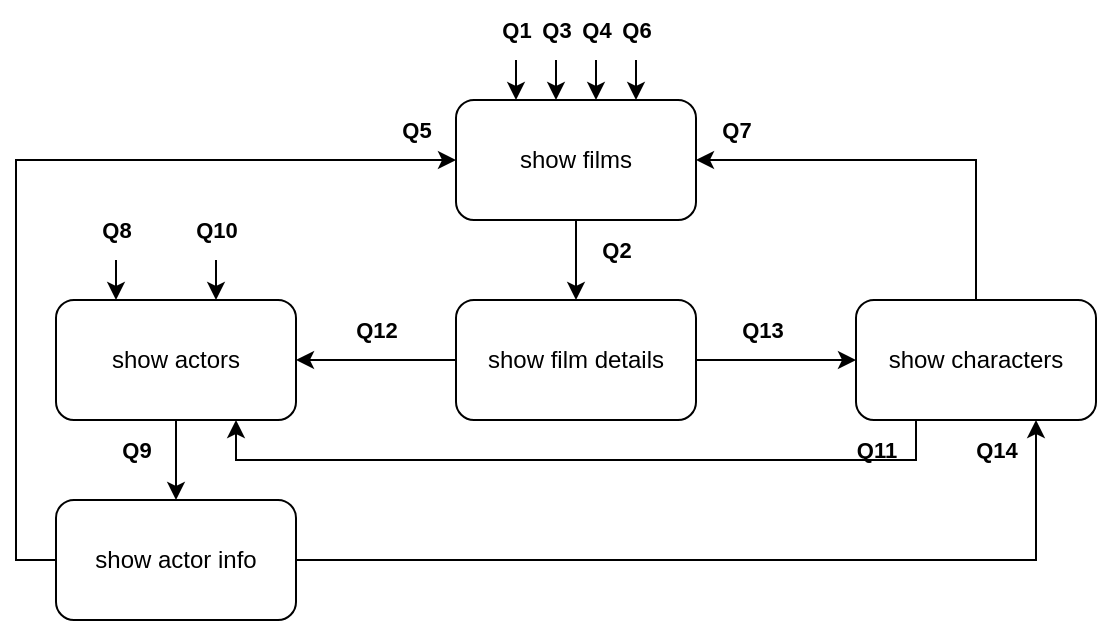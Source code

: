 <mxfile version="20.3.0" type="device"><diagram id="P9kW68YQo_gPH6YF6Wlc" name="Page-1"><mxGraphModel dx="763" dy="-562" grid="1" gridSize="10" guides="1" tooltips="1" connect="1" arrows="1" fold="1" page="1" pageScale="1" pageWidth="827" pageHeight="1169" math="0" shadow="0"><root><mxCell id="0"/><mxCell id="1" parent="0"/><mxCell id="HhvYhILBEAAHXskxw42h-65" value="show films" style="rounded=1;whiteSpace=wrap;html=1;" vertex="1" parent="1"><mxGeometry x="240" y="1240" width="120" height="60" as="geometry"/></mxCell><mxCell id="HhvYhILBEAAHXskxw42h-66" value="show film details" style="rounded=1;whiteSpace=wrap;html=1;" vertex="1" parent="1"><mxGeometry x="240" y="1340" width="120" height="60" as="geometry"/></mxCell><mxCell id="HhvYhILBEAAHXskxw42h-68" value="show characters" style="rounded=1;whiteSpace=wrap;html=1;" vertex="1" parent="1"><mxGeometry x="440" y="1340" width="120" height="60" as="geometry"/></mxCell><mxCell id="HhvYhILBEAAHXskxw42h-69" value="show actor info" style="rounded=1;whiteSpace=wrap;html=1;" vertex="1" parent="1"><mxGeometry x="40" y="1440" width="120" height="60" as="geometry"/></mxCell><mxCell id="HhvYhILBEAAHXskxw42h-70" value="" style="endArrow=classic;html=1;rounded=0;strokeWidth=1;fontSize=11;entryX=0;entryY=0.5;entryDx=0;entryDy=0;exitX=0;exitY=0.5;exitDx=0;exitDy=0;" edge="1" parent="1" source="HhvYhILBEAAHXskxw42h-69" target="HhvYhILBEAAHXskxw42h-65"><mxGeometry width="50" height="50" relative="1" as="geometry"><mxPoint x="90" y="1540" as="sourcePoint"/><mxPoint x="410" y="1410" as="targetPoint"/><Array as="points"><mxPoint x="20" y="1470"/><mxPoint x="20" y="1270"/></Array></mxGeometry></mxCell><mxCell id="HhvYhILBEAAHXskxw42h-73" value="Q2" style="text;html=1;align=center;verticalAlign=middle;resizable=0;points=[];autosize=1;strokeColor=none;fillColor=none;fontSize=11;fontStyle=1" vertex="1" parent="1"><mxGeometry x="300" y="1300" width="40" height="30" as="geometry"/></mxCell><mxCell id="HhvYhILBEAAHXskxw42h-74" value="" style="endArrow=classic;html=1;rounded=0;strokeWidth=1;fontSize=11;entryX=0.5;entryY=0;entryDx=0;entryDy=0;exitX=0.5;exitY=1;exitDx=0;exitDy=0;" edge="1" parent="1" source="HhvYhILBEAAHXskxw42h-65" target="HhvYhILBEAAHXskxw42h-66"><mxGeometry width="50" height="50" relative="1" as="geometry"><mxPoint x="390" y="1320" as="sourcePoint"/><mxPoint x="390" y="1350" as="targetPoint"/></mxGeometry></mxCell><mxCell id="HhvYhILBEAAHXskxw42h-79" value="Q5" style="text;html=1;align=center;verticalAlign=middle;resizable=0;points=[];autosize=1;strokeColor=none;fillColor=none;fontSize=11;fontStyle=1" vertex="1" parent="1"><mxGeometry x="200" y="1240" width="40" height="30" as="geometry"/></mxCell><mxCell id="HhvYhILBEAAHXskxw42h-82" value="Q7" style="text;html=1;align=center;verticalAlign=middle;resizable=0;points=[];autosize=1;strokeColor=none;fillColor=none;fontSize=11;fontStyle=1" vertex="1" parent="1"><mxGeometry x="360" y="1240" width="40" height="30" as="geometry"/></mxCell><mxCell id="HhvYhILBEAAHXskxw42h-83" value="" style="endArrow=classic;html=1;rounded=0;strokeWidth=1;fontSize=11;exitX=0.5;exitY=0;exitDx=0;exitDy=0;" edge="1" parent="1" source="HhvYhILBEAAHXskxw42h-68"><mxGeometry width="50" height="50" relative="1" as="geometry"><mxPoint x="350" y="1210" as="sourcePoint"/><mxPoint x="360" y="1270" as="targetPoint"/><Array as="points"><mxPoint x="500" y="1270"/></Array></mxGeometry></mxCell><mxCell id="HhvYhILBEAAHXskxw42h-84" value="Q8" style="text;html=1;align=center;verticalAlign=middle;resizable=0;points=[];autosize=1;strokeColor=none;fillColor=none;fontSize=11;fontStyle=1" vertex="1" parent="1"><mxGeometry x="50" y="1290" width="40" height="30" as="geometry"/></mxCell><mxCell id="HhvYhILBEAAHXskxw42h-85" value="" style="endArrow=classic;html=1;rounded=0;strokeWidth=1;fontSize=11;entryX=0.25;entryY=0;entryDx=0;entryDy=0;" edge="1" parent="1" source="HhvYhILBEAAHXskxw42h-84" target="HhvYhILBEAAHXskxw42h-67"><mxGeometry width="50" height="50" relative="1" as="geometry"><mxPoint x="80" y="1330" as="sourcePoint"/><mxPoint x="160" y="1330" as="targetPoint"/></mxGeometry></mxCell><mxCell id="HhvYhILBEAAHXskxw42h-86" value="" style="endArrow=classic;html=1;rounded=0;strokeWidth=1;fontSize=11;entryX=0.5;entryY=0;entryDx=0;entryDy=0;exitX=0.5;exitY=1;exitDx=0;exitDy=0;" edge="1" parent="1" source="HhvYhILBEAAHXskxw42h-67" target="HhvYhILBEAAHXskxw42h-69"><mxGeometry width="50" height="50" relative="1" as="geometry"><mxPoint x="310" y="1310" as="sourcePoint"/><mxPoint x="310" y="1370" as="targetPoint"/></mxGeometry></mxCell><mxCell id="HhvYhILBEAAHXskxw42h-87" value="Q9" style="text;html=1;align=center;verticalAlign=middle;resizable=0;points=[];autosize=1;strokeColor=none;fillColor=none;fontSize=11;fontStyle=1" vertex="1" parent="1"><mxGeometry x="60" y="1400" width="40" height="30" as="geometry"/></mxCell><mxCell id="HhvYhILBEAAHXskxw42h-89" value="" style="endArrow=classic;html=1;rounded=0;strokeWidth=1;fontSize=11;entryX=0.5;entryY=0;entryDx=0;entryDy=0;startArrow=none;" edge="1" parent="1" source="HhvYhILBEAAHXskxw42h-67"><mxGeometry width="50" height="50" relative="1" as="geometry"><mxPoint x="110" y="1330" as="sourcePoint"/><mxPoint x="110" y="1360" as="targetPoint"/></mxGeometry></mxCell><mxCell id="HhvYhILBEAAHXskxw42h-90" value="Q11" style="text;html=1;align=center;verticalAlign=middle;resizable=0;points=[];autosize=1;strokeColor=none;fillColor=none;fontSize=11;fontStyle=1" vertex="1" parent="1"><mxGeometry x="430" y="1400" width="40" height="30" as="geometry"/></mxCell><mxCell id="HhvYhILBEAAHXskxw42h-91" value="" style="endArrow=classic;html=1;rounded=0;strokeWidth=1;fontSize=11;entryX=0.75;entryY=1;entryDx=0;entryDy=0;exitX=0.25;exitY=1;exitDx=0;exitDy=0;" edge="1" parent="1" source="HhvYhILBEAAHXskxw42h-68" target="HhvYhILBEAAHXskxw42h-67"><mxGeometry width="50" height="50" relative="1" as="geometry"><mxPoint x="210" y="1450" as="sourcePoint"/><mxPoint x="210" y="1480" as="targetPoint"/><Array as="points"><mxPoint x="470" y="1420"/><mxPoint x="130" y="1420"/></Array></mxGeometry></mxCell><mxCell id="HhvYhILBEAAHXskxw42h-92" value="" style="endArrow=classic;html=1;rounded=0;strokeWidth=1;fontSize=11;entryX=1;entryY=0.5;entryDx=0;entryDy=0;exitX=0;exitY=0.5;exitDx=0;exitDy=0;" edge="1" parent="1" source="HhvYhILBEAAHXskxw42h-66" target="HhvYhILBEAAHXskxw42h-67"><mxGeometry width="50" height="50" relative="1" as="geometry"><mxPoint x="160" y="1460" as="sourcePoint"/><mxPoint x="160" y="1490" as="targetPoint"/><Array as="points"/></mxGeometry></mxCell><mxCell id="HhvYhILBEAAHXskxw42h-93" value="Q12" style="text;html=1;align=center;verticalAlign=middle;resizable=0;points=[];autosize=1;strokeColor=none;fillColor=none;fontSize=11;fontStyle=1" vertex="1" parent="1"><mxGeometry x="180" y="1340" width="40" height="30" as="geometry"/></mxCell><mxCell id="HhvYhILBEAAHXskxw42h-94" value="" style="endArrow=classic;html=1;rounded=0;strokeWidth=1;fontSize=11;entryX=0;entryY=0.5;entryDx=0;entryDy=0;exitX=1;exitY=0.5;exitDx=0;exitDy=0;" edge="1" parent="1" source="HhvYhILBEAAHXskxw42h-66" target="HhvYhILBEAAHXskxw42h-68"><mxGeometry width="50" height="50" relative="1" as="geometry"><mxPoint x="280" y="1430" as="sourcePoint"/><mxPoint x="250" y="1520" as="targetPoint"/><Array as="points"/></mxGeometry></mxCell><mxCell id="HhvYhILBEAAHXskxw42h-95" value="Q13" style="text;html=1;align=center;verticalAlign=middle;resizable=0;points=[];autosize=1;strokeColor=none;fillColor=none;fontSize=11;fontStyle=1" vertex="1" parent="1"><mxGeometry x="373" y="1340" width="40" height="30" as="geometry"/></mxCell><mxCell id="HhvYhILBEAAHXskxw42h-96" value="" style="endArrow=classic;html=1;rounded=0;strokeWidth=1;fontSize=11;entryX=0.75;entryY=1;entryDx=0;entryDy=0;exitX=1;exitY=0.5;exitDx=0;exitDy=0;" edge="1" parent="1" source="HhvYhILBEAAHXskxw42h-69" target="HhvYhILBEAAHXskxw42h-68"><mxGeometry width="50" height="50" relative="1" as="geometry"><mxPoint x="370" y="1535" as="sourcePoint"/><mxPoint x="250" y="1535" as="targetPoint"/><Array as="points"><mxPoint x="530" y="1470"/></Array></mxGeometry></mxCell><mxCell id="HhvYhILBEAAHXskxw42h-97" value="Q14" style="text;html=1;align=center;verticalAlign=middle;resizable=0;points=[];autosize=1;strokeColor=none;fillColor=none;fontSize=11;fontStyle=1" vertex="1" parent="1"><mxGeometry x="490" y="1400" width="40" height="30" as="geometry"/></mxCell><mxCell id="HhvYhILBEAAHXskxw42h-67" value="show actors" style="rounded=1;whiteSpace=wrap;html=1;" vertex="1" parent="1"><mxGeometry x="40" y="1340" width="120" height="60" as="geometry"/></mxCell><mxCell id="HhvYhILBEAAHXskxw42h-100" value="Q10" style="text;html=1;align=center;verticalAlign=middle;resizable=0;points=[];autosize=1;strokeColor=none;fillColor=none;fontSize=11;fontStyle=1" vertex="1" parent="1"><mxGeometry x="100" y="1290" width="40" height="30" as="geometry"/></mxCell><mxCell id="HhvYhILBEAAHXskxw42h-101" value="" style="endArrow=classic;html=1;rounded=0;strokeWidth=1;fontSize=11;entryX=0.25;entryY=0;entryDx=0;entryDy=0;" edge="1" source="HhvYhILBEAAHXskxw42h-100" parent="1"><mxGeometry width="50" height="50" relative="1" as="geometry"><mxPoint x="130" y="1330" as="sourcePoint"/><mxPoint x="120" y="1340" as="targetPoint"/></mxGeometry></mxCell><mxCell id="HhvYhILBEAAHXskxw42h-102" value="Q1" style="text;html=1;align=center;verticalAlign=middle;resizable=0;points=[];autosize=1;strokeColor=none;fillColor=none;fontSize=11;fontStyle=1" vertex="1" parent="1"><mxGeometry x="250" y="1190" width="40" height="30" as="geometry"/></mxCell><mxCell id="HhvYhILBEAAHXskxw42h-103" value="" style="endArrow=classic;html=1;rounded=0;strokeWidth=1;fontSize=11;entryX=0.25;entryY=0;entryDx=0;entryDy=0;" edge="1" parent="1" source="HhvYhILBEAAHXskxw42h-102"><mxGeometry width="50" height="50" relative="1" as="geometry"><mxPoint x="280" y="1230" as="sourcePoint"/><mxPoint x="270" y="1240" as="targetPoint"/></mxGeometry></mxCell><mxCell id="HhvYhILBEAAHXskxw42h-104" value="Q3" style="text;html=1;align=center;verticalAlign=middle;resizable=0;points=[];autosize=1;strokeColor=none;fillColor=none;fontSize=11;fontStyle=1" vertex="1" parent="1"><mxGeometry x="270" y="1190" width="40" height="30" as="geometry"/></mxCell><mxCell id="HhvYhILBEAAHXskxw42h-105" value="" style="endArrow=classic;html=1;rounded=0;strokeWidth=1;fontSize=11;entryX=0.25;entryY=0;entryDx=0;entryDy=0;" edge="1" source="HhvYhILBEAAHXskxw42h-104" parent="1"><mxGeometry width="50" height="50" relative="1" as="geometry"><mxPoint x="300" y="1230" as="sourcePoint"/><mxPoint x="290" y="1240" as="targetPoint"/></mxGeometry></mxCell><mxCell id="HhvYhILBEAAHXskxw42h-106" value="Q4" style="text;html=1;align=center;verticalAlign=middle;resizable=0;points=[];autosize=1;strokeColor=none;fillColor=none;fontSize=11;fontStyle=1" vertex="1" parent="1"><mxGeometry x="290" y="1190" width="40" height="30" as="geometry"/></mxCell><mxCell id="HhvYhILBEAAHXskxw42h-107" value="" style="endArrow=classic;html=1;rounded=0;strokeWidth=1;fontSize=11;entryX=0.25;entryY=0;entryDx=0;entryDy=0;" edge="1" source="HhvYhILBEAAHXskxw42h-106" parent="1"><mxGeometry width="50" height="50" relative="1" as="geometry"><mxPoint x="320" y="1230" as="sourcePoint"/><mxPoint x="310" y="1240" as="targetPoint"/></mxGeometry></mxCell><mxCell id="HhvYhILBEAAHXskxw42h-108" value="Q6" style="text;html=1;align=center;verticalAlign=middle;resizable=0;points=[];autosize=1;strokeColor=none;fillColor=none;fontSize=11;fontStyle=1" vertex="1" parent="1"><mxGeometry x="310" y="1190" width="40" height="30" as="geometry"/></mxCell><mxCell id="HhvYhILBEAAHXskxw42h-109" value="" style="endArrow=classic;html=1;rounded=0;strokeWidth=1;fontSize=11;entryX=0.25;entryY=0;entryDx=0;entryDy=0;" edge="1" source="HhvYhILBEAAHXskxw42h-108" parent="1"><mxGeometry width="50" height="50" relative="1" as="geometry"><mxPoint x="340" y="1230" as="sourcePoint"/><mxPoint x="330" y="1240" as="targetPoint"/></mxGeometry></mxCell></root></mxGraphModel></diagram></mxfile>